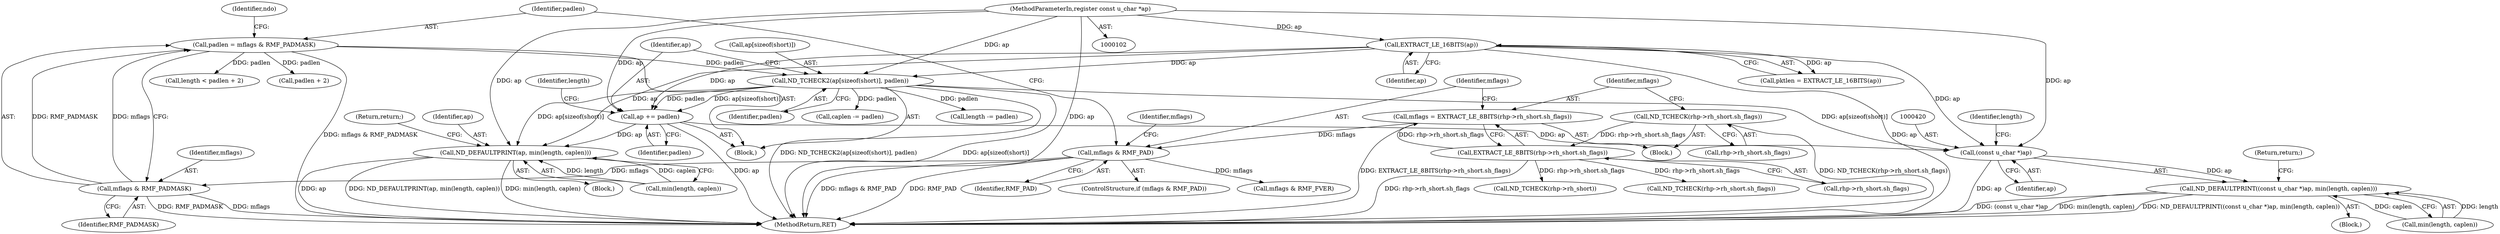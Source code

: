 digraph "0_tcpdump_c6e0531b5def26ecf912e8de6ade86cbdaed3751@pointer" {
"1000230" [label="(Call,ap += padlen)"];
"1000224" [label="(Call,ND_TCHECK2(ap[sizeof(short)], padlen))"];
"1000136" [label="(Call,EXTRACT_LE_16BITS(ap))"];
"1000104" [label="(MethodParameterIn,register const u_char *ap)"];
"1000195" [label="(Call,padlen = mflags & RMF_PADMASK)"];
"1000197" [label="(Call,mflags & RMF_PADMASK)"];
"1000190" [label="(Call,mflags & RMF_PAD)"];
"1000181" [label="(Call,mflags = EXTRACT_LE_8BITS(rhp->rh_short.sh_flags))"];
"1000183" [label="(Call,EXTRACT_LE_8BITS(rhp->rh_short.sh_flags))"];
"1000175" [label="(Call,ND_TCHECK(rhp->rh_short.sh_flags))"];
"1000271" [label="(Call,ND_DEFAULTPRINT(ap, min(length, caplen)))"];
"1000419" [label="(Call,(const u_char *)ap)"];
"1000418" [label="(Call,ND_DEFAULTPRINT((const u_char *)ap, min(length, caplen)))"];
"1000192" [label="(Identifier,RMF_PAD)"];
"1000198" [label="(Identifier,mflags)"];
"1000183" [label="(Call,EXTRACT_LE_8BITS(rhp->rh_short.sh_flags))"];
"1000295" [label="(Block,)"];
"1000199" [label="(Identifier,RMF_PADMASK)"];
"1000418" [label="(Call,ND_DEFAULTPRINT((const u_char *)ap, min(length, caplen)))"];
"1000419" [label="(Call,(const u_char *)ap)"];
"1000264" [label="(Identifier,mflags)"];
"1000271" [label="(Call,ND_DEFAULTPRINT(ap, min(length, caplen)))"];
"1000175" [label="(Call,ND_TCHECK(rhp->rh_short.sh_flags))"];
"1000190" [label="(Call,mflags & RMF_PAD)"];
"1000422" [label="(Call,min(length, caplen))"];
"1000211" [label="(Call,length < padlen + 2)"];
"1000425" [label="(Return,return;)"];
"1000364" [label="(Call,ND_TCHECK(rhp->rh_short))"];
"1000193" [label="(Block,)"];
"1000234" [label="(Identifier,length)"];
"1000197" [label="(Call,mflags & RMF_PADMASK)"];
"1000182" [label="(Identifier,mflags)"];
"1000491" [label="(MethodReturn,RET)"];
"1000181" [label="(Call,mflags = EXTRACT_LE_8BITS(rhp->rh_short.sh_flags))"];
"1000266" [label="(Block,)"];
"1000195" [label="(Call,padlen = mflags & RMF_PADMASK)"];
"1000191" [label="(Identifier,mflags)"];
"1000231" [label="(Identifier,ap)"];
"1000104" [label="(MethodParameterIn,register const u_char *ap)"];
"1000134" [label="(Call,pktlen = EXTRACT_LE_16BITS(ap))"];
"1000213" [label="(Call,padlen + 2)"];
"1000421" [label="(Identifier,ap)"];
"1000233" [label="(Call,length -= padlen)"];
"1000137" [label="(Identifier,ap)"];
"1000202" [label="(Identifier,ndo)"];
"1000230" [label="(Call,ap += padlen)"];
"1000107" [label="(Block,)"];
"1000189" [label="(ControlStructure,if (mflags & RMF_PAD))"];
"1000229" [label="(Identifier,padlen)"];
"1000263" [label="(Call,mflags & RMF_FVER)"];
"1000224" [label="(Call,ND_TCHECK2(ap[sizeof(short)], padlen))"];
"1000276" [label="(Return,return;)"];
"1000136" [label="(Call,EXTRACT_LE_16BITS(ap))"];
"1000272" [label="(Identifier,ap)"];
"1000176" [label="(Call,rhp->rh_short.sh_flags)"];
"1000232" [label="(Identifier,padlen)"];
"1000423" [label="(Identifier,length)"];
"1000248" [label="(Call,ND_TCHECK(rhp->rh_short.sh_flags))"];
"1000273" [label="(Call,min(length, caplen))"];
"1000196" [label="(Identifier,padlen)"];
"1000236" [label="(Call,caplen -= padlen)"];
"1000225" [label="(Call,ap[sizeof(short)])"];
"1000184" [label="(Call,rhp->rh_short.sh_flags)"];
"1000230" -> "1000193"  [label="AST: "];
"1000230" -> "1000232"  [label="CFG: "];
"1000231" -> "1000230"  [label="AST: "];
"1000232" -> "1000230"  [label="AST: "];
"1000234" -> "1000230"  [label="CFG: "];
"1000230" -> "1000491"  [label="DDG: ap"];
"1000224" -> "1000230"  [label="DDG: padlen"];
"1000224" -> "1000230"  [label="DDG: ap[sizeof(short)]"];
"1000136" -> "1000230"  [label="DDG: ap"];
"1000104" -> "1000230"  [label="DDG: ap"];
"1000230" -> "1000271"  [label="DDG: ap"];
"1000230" -> "1000419"  [label="DDG: ap"];
"1000224" -> "1000193"  [label="AST: "];
"1000224" -> "1000229"  [label="CFG: "];
"1000225" -> "1000224"  [label="AST: "];
"1000229" -> "1000224"  [label="AST: "];
"1000231" -> "1000224"  [label="CFG: "];
"1000224" -> "1000491"  [label="DDG: ap[sizeof(short)]"];
"1000224" -> "1000491"  [label="DDG: ND_TCHECK2(ap[sizeof(short)], padlen)"];
"1000136" -> "1000224"  [label="DDG: ap"];
"1000104" -> "1000224"  [label="DDG: ap"];
"1000195" -> "1000224"  [label="DDG: padlen"];
"1000224" -> "1000233"  [label="DDG: padlen"];
"1000224" -> "1000236"  [label="DDG: padlen"];
"1000224" -> "1000271"  [label="DDG: ap[sizeof(short)]"];
"1000224" -> "1000419"  [label="DDG: ap[sizeof(short)]"];
"1000136" -> "1000134"  [label="AST: "];
"1000136" -> "1000137"  [label="CFG: "];
"1000137" -> "1000136"  [label="AST: "];
"1000134" -> "1000136"  [label="CFG: "];
"1000136" -> "1000491"  [label="DDG: ap"];
"1000136" -> "1000134"  [label="DDG: ap"];
"1000104" -> "1000136"  [label="DDG: ap"];
"1000136" -> "1000271"  [label="DDG: ap"];
"1000136" -> "1000419"  [label="DDG: ap"];
"1000104" -> "1000102"  [label="AST: "];
"1000104" -> "1000491"  [label="DDG: ap"];
"1000104" -> "1000271"  [label="DDG: ap"];
"1000104" -> "1000419"  [label="DDG: ap"];
"1000195" -> "1000193"  [label="AST: "];
"1000195" -> "1000197"  [label="CFG: "];
"1000196" -> "1000195"  [label="AST: "];
"1000197" -> "1000195"  [label="AST: "];
"1000202" -> "1000195"  [label="CFG: "];
"1000195" -> "1000491"  [label="DDG: mflags & RMF_PADMASK"];
"1000197" -> "1000195"  [label="DDG: mflags"];
"1000197" -> "1000195"  [label="DDG: RMF_PADMASK"];
"1000195" -> "1000211"  [label="DDG: padlen"];
"1000195" -> "1000213"  [label="DDG: padlen"];
"1000197" -> "1000199"  [label="CFG: "];
"1000198" -> "1000197"  [label="AST: "];
"1000199" -> "1000197"  [label="AST: "];
"1000197" -> "1000491"  [label="DDG: RMF_PADMASK"];
"1000197" -> "1000491"  [label="DDG: mflags"];
"1000190" -> "1000197"  [label="DDG: mflags"];
"1000190" -> "1000189"  [label="AST: "];
"1000190" -> "1000192"  [label="CFG: "];
"1000191" -> "1000190"  [label="AST: "];
"1000192" -> "1000190"  [label="AST: "];
"1000196" -> "1000190"  [label="CFG: "];
"1000264" -> "1000190"  [label="CFG: "];
"1000190" -> "1000491"  [label="DDG: mflags & RMF_PAD"];
"1000190" -> "1000491"  [label="DDG: RMF_PAD"];
"1000181" -> "1000190"  [label="DDG: mflags"];
"1000190" -> "1000263"  [label="DDG: mflags"];
"1000181" -> "1000107"  [label="AST: "];
"1000181" -> "1000183"  [label="CFG: "];
"1000182" -> "1000181"  [label="AST: "];
"1000183" -> "1000181"  [label="AST: "];
"1000191" -> "1000181"  [label="CFG: "];
"1000181" -> "1000491"  [label="DDG: EXTRACT_LE_8BITS(rhp->rh_short.sh_flags)"];
"1000183" -> "1000181"  [label="DDG: rhp->rh_short.sh_flags"];
"1000183" -> "1000184"  [label="CFG: "];
"1000184" -> "1000183"  [label="AST: "];
"1000183" -> "1000491"  [label="DDG: rhp->rh_short.sh_flags"];
"1000175" -> "1000183"  [label="DDG: rhp->rh_short.sh_flags"];
"1000183" -> "1000248"  [label="DDG: rhp->rh_short.sh_flags"];
"1000183" -> "1000364"  [label="DDG: rhp->rh_short.sh_flags"];
"1000175" -> "1000107"  [label="AST: "];
"1000175" -> "1000176"  [label="CFG: "];
"1000176" -> "1000175"  [label="AST: "];
"1000182" -> "1000175"  [label="CFG: "];
"1000175" -> "1000491"  [label="DDG: ND_TCHECK(rhp->rh_short.sh_flags)"];
"1000271" -> "1000266"  [label="AST: "];
"1000271" -> "1000273"  [label="CFG: "];
"1000272" -> "1000271"  [label="AST: "];
"1000273" -> "1000271"  [label="AST: "];
"1000276" -> "1000271"  [label="CFG: "];
"1000271" -> "1000491"  [label="DDG: min(length, caplen)"];
"1000271" -> "1000491"  [label="DDG: ap"];
"1000271" -> "1000491"  [label="DDG: ND_DEFAULTPRINT(ap, min(length, caplen))"];
"1000273" -> "1000271"  [label="DDG: length"];
"1000273" -> "1000271"  [label="DDG: caplen"];
"1000419" -> "1000418"  [label="AST: "];
"1000419" -> "1000421"  [label="CFG: "];
"1000420" -> "1000419"  [label="AST: "];
"1000421" -> "1000419"  [label="AST: "];
"1000423" -> "1000419"  [label="CFG: "];
"1000419" -> "1000491"  [label="DDG: ap"];
"1000419" -> "1000418"  [label="DDG: ap"];
"1000418" -> "1000295"  [label="AST: "];
"1000418" -> "1000422"  [label="CFG: "];
"1000422" -> "1000418"  [label="AST: "];
"1000425" -> "1000418"  [label="CFG: "];
"1000418" -> "1000491"  [label="DDG: min(length, caplen)"];
"1000418" -> "1000491"  [label="DDG: ND_DEFAULTPRINT((const u_char *)ap, min(length, caplen))"];
"1000418" -> "1000491"  [label="DDG: (const u_char *)ap"];
"1000422" -> "1000418"  [label="DDG: length"];
"1000422" -> "1000418"  [label="DDG: caplen"];
}
